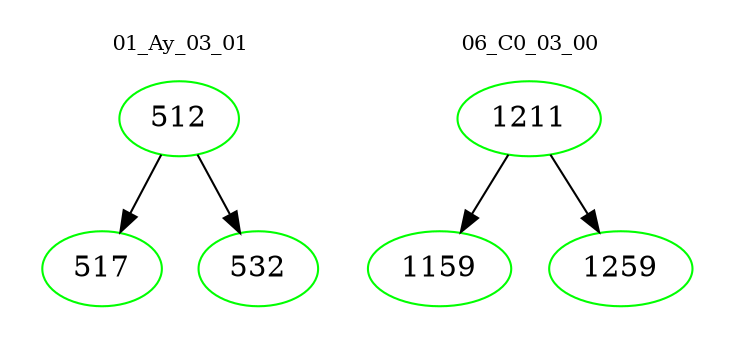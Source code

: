 digraph{
subgraph cluster_0 {
color = white
label = "01_Ay_03_01";
fontsize=10;
T0_512 [label="512", color="green"]
T0_512 -> T0_517 [color="black"]
T0_517 [label="517", color="green"]
T0_512 -> T0_532 [color="black"]
T0_532 [label="532", color="green"]
}
subgraph cluster_1 {
color = white
label = "06_C0_03_00";
fontsize=10;
T1_1211 [label="1211", color="green"]
T1_1211 -> T1_1159 [color="black"]
T1_1159 [label="1159", color="green"]
T1_1211 -> T1_1259 [color="black"]
T1_1259 [label="1259", color="green"]
}
}

